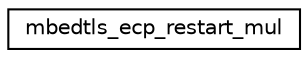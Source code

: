 digraph "Graphical Class Hierarchy"
{
 // LATEX_PDF_SIZE
  edge [fontname="Helvetica",fontsize="10",labelfontname="Helvetica",labelfontsize="10"];
  node [fontname="Helvetica",fontsize="10",shape=record];
  rankdir="LR";
  Node0 [label="mbedtls_ecp_restart_mul",height=0.2,width=0.4,color="black", fillcolor="white", style="filled",URL="$d9/dab/structmbedtls__ecp__restart__mul.html",tooltip=" "];
}
